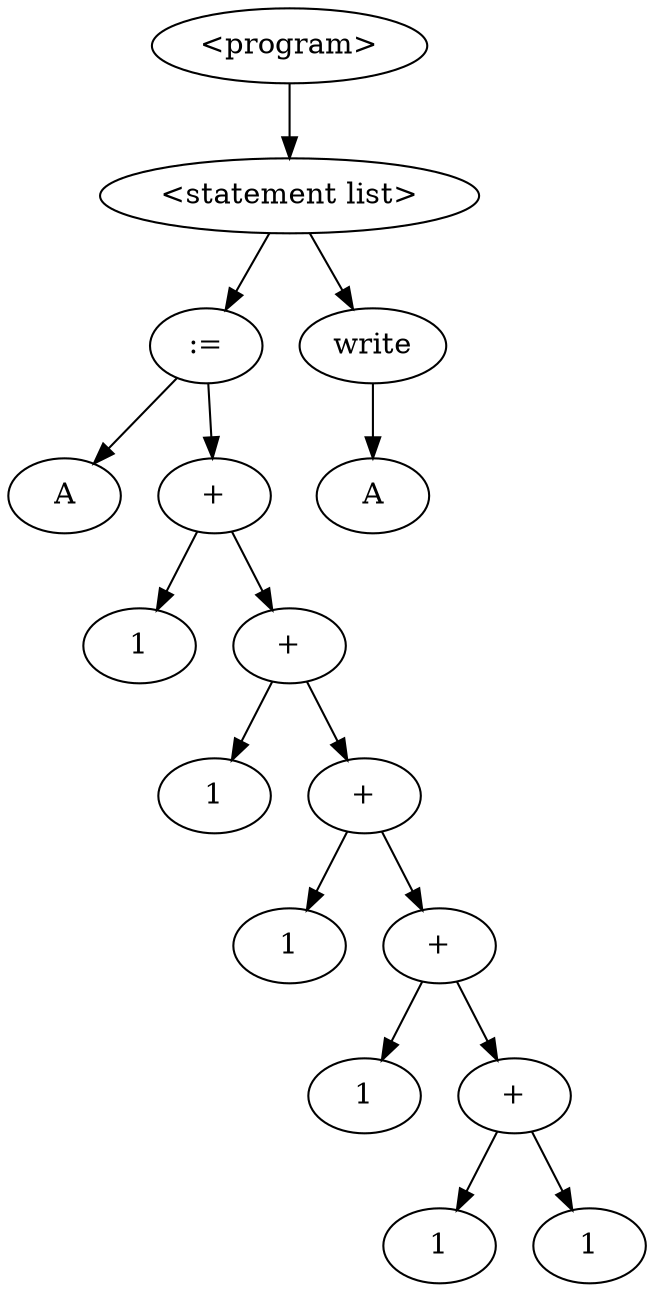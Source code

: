 digraph AST {
node0 [label="<program>"];
node1 [label="<statement list>"];
node2 [label=":="];
node3 [label="A"];
node2 -> node3;
node4 [label="+"];
node5 [label="1"];
node4 -> node5;
node6 [label="+"];
node7 [label="1"];
node6 -> node7;
node8 [label="+"];
node9 [label="1"];
node8 -> node9;
node10 [label="+"];
node11 [label="1"];
node10 -> node11;
node12 [label="+"];
node13 [label="1"];
node12 -> node13;
node14 [label="1"];
node12 -> node14;
node10 -> node12;
node8 -> node10;
node6 -> node8;
node4 -> node6;
node2 -> node4;
node1 -> node2;
node15 [label="write"];
node16 [label="A"];
node15 -> node16;
node1 -> node15;
node0 -> node1;
}